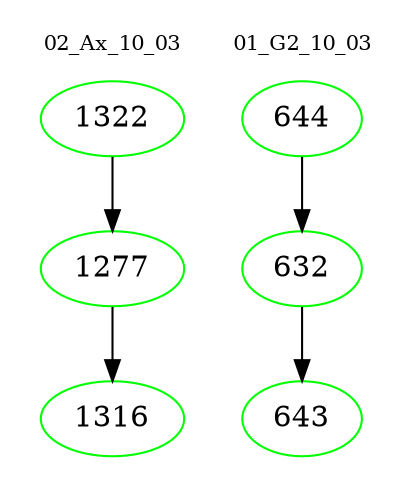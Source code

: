 digraph{
subgraph cluster_0 {
color = white
label = "02_Ax_10_03";
fontsize=10;
T0_1322 [label="1322", color="green"]
T0_1322 -> T0_1277 [color="black"]
T0_1277 [label="1277", color="green"]
T0_1277 -> T0_1316 [color="black"]
T0_1316 [label="1316", color="green"]
}
subgraph cluster_1 {
color = white
label = "01_G2_10_03";
fontsize=10;
T1_644 [label="644", color="green"]
T1_644 -> T1_632 [color="black"]
T1_632 [label="632", color="green"]
T1_632 -> T1_643 [color="black"]
T1_643 [label="643", color="green"]
}
}
